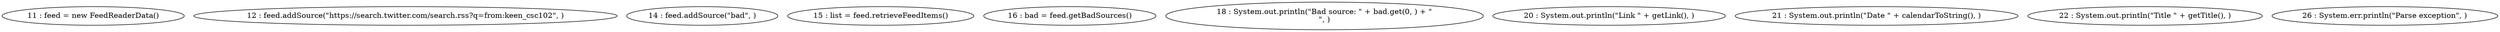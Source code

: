 digraph G {
"11 : feed = new FeedReaderData()"
"12 : feed.addSource(\"https://search.twitter.com/search.rss?q=from:keen_csc102\", )"
"14 : feed.addSource(\"bad\", )"
"15 : list = feed.retrieveFeedItems()"
"16 : bad = feed.getBadSources()"
"18 : System.out.println(\"Bad source: \" + bad.get(0, ) + \"\n\", )"
"20 : System.out.println(\"Link \" + getLink(), )"
"21 : System.out.println(\"Date \" + calendarToString(), )"
"22 : System.out.println(\"Title \" + getTitle(), )"
"26 : System.err.println(\"Parse exception\", )"
}